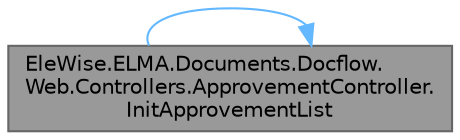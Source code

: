digraph "EleWise.ELMA.Documents.Docflow.Web.Controllers.ApprovementController.InitApprovementList"
{
 // LATEX_PDF_SIZE
  bgcolor="transparent";
  edge [fontname=Helvetica,fontsize=10,labelfontname=Helvetica,labelfontsize=10];
  node [fontname=Helvetica,fontsize=10,shape=box,height=0.2,width=0.4];
  rankdir="LR";
  Node1 [id="Node000001",label="EleWise.ELMA.Documents.Docflow.\lWeb.Controllers.ApprovementController.\lInitApprovementList",height=0.2,width=0.4,color="gray40", fillcolor="grey60", style="filled", fontcolor="black",tooltip="Сформировать новый список согласования"];
  Node1 -> Node1 [id="edge1_Node000001_Node000001",color="steelblue1",style="solid",tooltip=" "];
}
